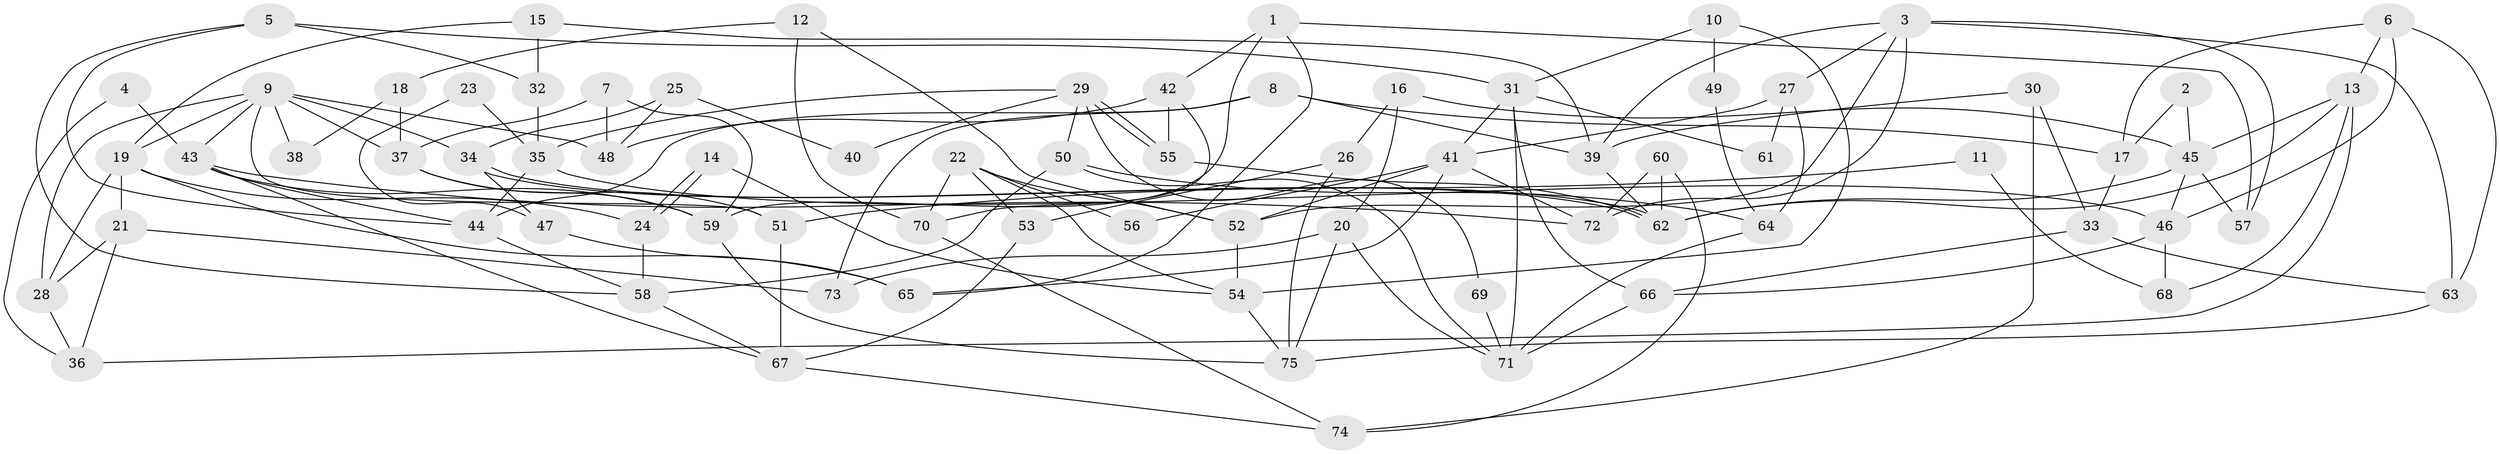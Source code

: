 // coarse degree distribution, {7: 0.057692307692307696, 6: 0.09615384615384616, 2: 0.17307692307692307, 17: 0.019230769230769232, 9: 0.019230769230769232, 3: 0.17307692307692307, 4: 0.34615384615384615, 10: 0.019230769230769232, 5: 0.07692307692307693, 14: 0.019230769230769232}
// Generated by graph-tools (version 1.1) at 2025/18/03/04/25 18:18:30]
// undirected, 75 vertices, 150 edges
graph export_dot {
graph [start="1"]
  node [color=gray90,style=filled];
  1;
  2;
  3;
  4;
  5;
  6;
  7;
  8;
  9;
  10;
  11;
  12;
  13;
  14;
  15;
  16;
  17;
  18;
  19;
  20;
  21;
  22;
  23;
  24;
  25;
  26;
  27;
  28;
  29;
  30;
  31;
  32;
  33;
  34;
  35;
  36;
  37;
  38;
  39;
  40;
  41;
  42;
  43;
  44;
  45;
  46;
  47;
  48;
  49;
  50;
  51;
  52;
  53;
  54;
  55;
  56;
  57;
  58;
  59;
  60;
  61;
  62;
  63;
  64;
  65;
  66;
  67;
  68;
  69;
  70;
  71;
  72;
  73;
  74;
  75;
  1 -- 59;
  1 -- 57;
  1 -- 42;
  1 -- 65;
  2 -- 17;
  2 -- 45;
  3 -- 39;
  3 -- 72;
  3 -- 27;
  3 -- 52;
  3 -- 57;
  3 -- 63;
  4 -- 36;
  4 -- 43;
  5 -- 44;
  5 -- 58;
  5 -- 31;
  5 -- 32;
  6 -- 46;
  6 -- 63;
  6 -- 13;
  6 -- 17;
  7 -- 59;
  7 -- 48;
  7 -- 37;
  8 -- 73;
  8 -- 17;
  8 -- 39;
  8 -- 44;
  9 -- 37;
  9 -- 19;
  9 -- 28;
  9 -- 34;
  9 -- 38;
  9 -- 43;
  9 -- 48;
  9 -- 51;
  10 -- 31;
  10 -- 54;
  10 -- 49;
  11 -- 51;
  11 -- 68;
  12 -- 70;
  12 -- 52;
  12 -- 18;
  13 -- 62;
  13 -- 36;
  13 -- 45;
  13 -- 68;
  14 -- 54;
  14 -- 24;
  14 -- 24;
  15 -- 39;
  15 -- 32;
  15 -- 19;
  16 -- 20;
  16 -- 45;
  16 -- 26;
  17 -- 33;
  18 -- 37;
  18 -- 38;
  19 -- 21;
  19 -- 24;
  19 -- 28;
  19 -- 65;
  20 -- 75;
  20 -- 71;
  20 -- 73;
  21 -- 36;
  21 -- 28;
  21 -- 73;
  22 -- 70;
  22 -- 52;
  22 -- 53;
  22 -- 54;
  22 -- 56;
  23 -- 47;
  23 -- 35;
  24 -- 58;
  25 -- 34;
  25 -- 48;
  25 -- 40;
  26 -- 53;
  26 -- 75;
  27 -- 41;
  27 -- 61;
  27 -- 64;
  28 -- 36;
  29 -- 50;
  29 -- 55;
  29 -- 55;
  29 -- 35;
  29 -- 40;
  29 -- 69;
  30 -- 39;
  30 -- 74;
  30 -- 33;
  31 -- 66;
  31 -- 41;
  31 -- 61;
  31 -- 71;
  32 -- 35;
  33 -- 63;
  33 -- 66;
  34 -- 62;
  34 -- 62;
  34 -- 47;
  35 -- 44;
  35 -- 46;
  37 -- 51;
  37 -- 59;
  39 -- 62;
  41 -- 65;
  41 -- 52;
  41 -- 56;
  41 -- 72;
  42 -- 55;
  42 -- 48;
  42 -- 70;
  43 -- 59;
  43 -- 44;
  43 -- 67;
  43 -- 72;
  44 -- 58;
  45 -- 46;
  45 -- 57;
  45 -- 62;
  46 -- 66;
  46 -- 68;
  47 -- 65;
  49 -- 64;
  50 -- 58;
  50 -- 71;
  50 -- 64;
  51 -- 67;
  52 -- 54;
  53 -- 67;
  54 -- 75;
  55 -- 62;
  58 -- 67;
  59 -- 75;
  60 -- 72;
  60 -- 62;
  60 -- 74;
  63 -- 75;
  64 -- 71;
  66 -- 71;
  67 -- 74;
  69 -- 71;
  70 -- 74;
}
